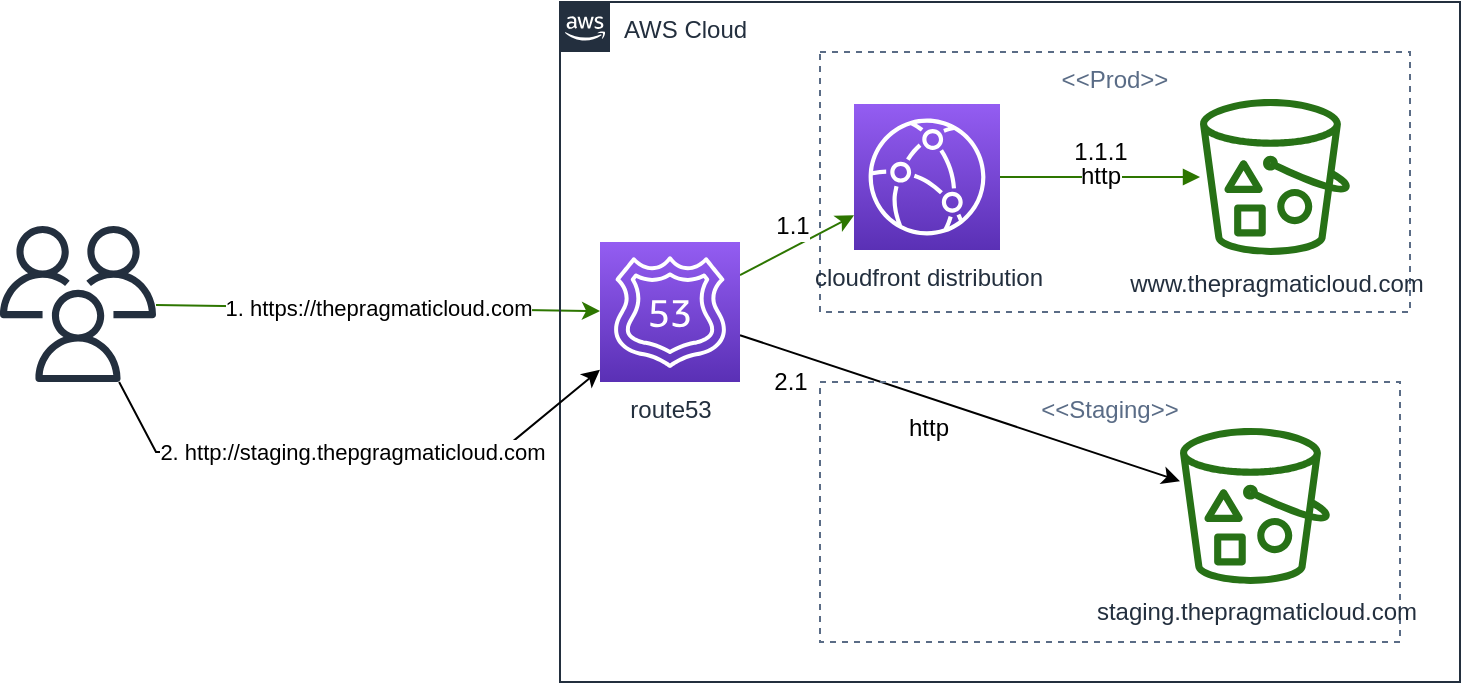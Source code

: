 <mxfile version="12.1.0" type="device" pages="1"><diagram id="dWSxcCD2QWJw8hiBgSBO" name="Page-1"><mxGraphModel dx="1412" dy="708" grid="1" gridSize="10" guides="1" tooltips="1" connect="1" arrows="1" fold="1" page="1" pageScale="1" pageWidth="850" pageHeight="1100" math="0" shadow="0"><root><mxCell id="0"/><mxCell id="1" parent="0"/><mxCell id="QOyWZN28w0eLThbAqo36-29" value="1. https://thepragmaticloud.com" style="edgeStyle=none;rounded=0;orthogonalLoop=1;jettySize=auto;html=1;fillColor=#60a917;strokeColor=#2D7600;" edge="1" parent="1" source="QOyWZN28w0eLThbAqo36-13" target="QOyWZN28w0eLThbAqo36-15"><mxGeometry relative="1" as="geometry"><mxPoint x="170" y="270" as="sourcePoint"/></mxGeometry></mxCell><mxCell id="QOyWZN28w0eLThbAqo36-9" value="AWS Cloud" style="points=[[0,0],[0.25,0],[0.5,0],[0.75,0],[1,0],[1,0.25],[1,0.5],[1,0.75],[1,1],[0.75,1],[0.5,1],[0.25,1],[0,1],[0,0.75],[0,0.5],[0,0.25]];outlineConnect=0;gradientColor=none;html=1;whiteSpace=wrap;fontSize=12;fontStyle=0;shape=mxgraph.aws4.group;grIcon=mxgraph.aws4.group_aws_cloud_alt;strokeColor=#232F3E;fillColor=none;verticalAlign=top;align=left;spacingLeft=30;fontColor=#232F3E;dashed=0;" vertex="1" parent="1"><mxGeometry x="310" y="115" width="450" height="340" as="geometry"/></mxCell><mxCell id="QOyWZN28w0eLThbAqo36-39" value="2. http://staging.thepgragmaticloud.com" style="edgeStyle=none;rounded=0;orthogonalLoop=1;jettySize=auto;html=1;" edge="1" parent="1" source="QOyWZN28w0eLThbAqo36-13" target="QOyWZN28w0eLThbAqo36-15"><mxGeometry relative="1" as="geometry"><mxPoint x="230" y="410" as="targetPoint"/><Array as="points"><mxPoint x="108" y="340"/><mxPoint x="280" y="340"/></Array></mxGeometry></mxCell><mxCell id="QOyWZN28w0eLThbAqo36-13" value="" style="outlineConnect=0;fontColor=#232F3E;gradientColor=none;fillColor=#232F3E;strokeColor=none;dashed=0;verticalLabelPosition=bottom;verticalAlign=top;align=center;html=1;fontSize=12;fontStyle=0;aspect=fixed;pointerEvents=1;shape=mxgraph.aws4.users;" vertex="1" parent="1"><mxGeometry x="30" y="227" width="78" height="78" as="geometry"/></mxCell><mxCell id="QOyWZN28w0eLThbAqo36-28" style="edgeStyle=none;rounded=0;orthogonalLoop=1;jettySize=auto;html=1;fillColor=#60a917;strokeColor=#2D7600;" edge="1" parent="1" source="QOyWZN28w0eLThbAqo36-15" target="QOyWZN28w0eLThbAqo36-18"><mxGeometry relative="1" as="geometry"/></mxCell><mxCell id="QOyWZN28w0eLThbAqo36-37" value="1.1" style="text;html=1;resizable=0;points=[];align=center;verticalAlign=middle;labelBackgroundColor=#ffffff;" vertex="1" connectable="0" parent="QOyWZN28w0eLThbAqo36-28"><mxGeometry x="-0.213" y="1" relative="1" as="geometry"><mxPoint x="3.5" y="-12" as="offset"/></mxGeometry></mxCell><mxCell id="QOyWZN28w0eLThbAqo36-32" style="edgeStyle=none;rounded=0;orthogonalLoop=1;jettySize=auto;html=1;" edge="1" parent="1" source="QOyWZN28w0eLThbAqo36-15" target="QOyWZN28w0eLThbAqo36-31"><mxGeometry relative="1" as="geometry"/></mxCell><mxCell id="QOyWZN28w0eLThbAqo36-40" value="2.1" style="text;html=1;resizable=0;points=[];align=center;verticalAlign=middle;labelBackgroundColor=#ffffff;" vertex="1" connectable="0" parent="QOyWZN28w0eLThbAqo36-32"><mxGeometry x="-0.748" y="1" relative="1" as="geometry"><mxPoint x="-3" y="15" as="offset"/></mxGeometry></mxCell><mxCell id="QOyWZN28w0eLThbAqo36-41" value="http" style="text;html=1;resizable=0;points=[];align=center;verticalAlign=middle;labelBackgroundColor=#ffffff;" vertex="1" connectable="0" parent="QOyWZN28w0eLThbAqo36-32"><mxGeometry x="-0.598" y="2" relative="1" as="geometry"><mxPoint x="48.5" y="33.5" as="offset"/></mxGeometry></mxCell><mxCell id="QOyWZN28w0eLThbAqo36-15" value="route53" style="outlineConnect=0;fontColor=#232F3E;gradientColor=#945DF2;gradientDirection=north;fillColor=#5A30B5;strokeColor=#ffffff;dashed=0;verticalLabelPosition=bottom;verticalAlign=top;align=center;html=1;fontSize=12;fontStyle=0;aspect=fixed;shape=mxgraph.aws4.resourceIcon;resIcon=mxgraph.aws4.route_53;" vertex="1" parent="1"><mxGeometry x="330" y="235" width="70" height="70" as="geometry"/></mxCell><mxCell id="QOyWZN28w0eLThbAqo36-16" value="&lt;&lt;Prod&gt;&gt;" style="fillColor=none;strokeColor=#5A6C86;dashed=1;verticalAlign=top;fontStyle=0;fontColor=#5A6C86;" vertex="1" parent="1"><mxGeometry x="440" y="140" width="295" height="130" as="geometry"/></mxCell><mxCell id="QOyWZN28w0eLThbAqo36-18" value="cloudfront distribution" style="outlineConnect=0;fontColor=#232F3E;gradientColor=#945DF2;gradientDirection=north;fillColor=#5A30B5;strokeColor=#ffffff;dashed=0;verticalLabelPosition=bottom;verticalAlign=top;align=center;html=1;fontSize=12;fontStyle=0;aspect=fixed;shape=mxgraph.aws4.resourceIcon;resIcon=mxgraph.aws4.cloudfront;" vertex="1" parent="1"><mxGeometry x="457" y="166" width="73" height="73" as="geometry"/></mxCell><mxCell id="QOyWZN28w0eLThbAqo36-19" value="&lt;&lt;Staging&gt;&gt;" style="fillColor=none;strokeColor=#5A6C86;dashed=1;verticalAlign=top;fontStyle=0;fontColor=#5A6C86;" vertex="1" parent="1"><mxGeometry x="440" y="305" width="290" height="130" as="geometry"/></mxCell><mxCell id="QOyWZN28w0eLThbAqo36-21" value="www.thepragmaticloud.com" style="outlineConnect=0;fontColor=#232F3E;gradientColor=none;fillColor=#277116;strokeColor=none;dashed=0;verticalLabelPosition=bottom;verticalAlign=top;align=center;html=1;fontSize=12;fontStyle=0;aspect=fixed;pointerEvents=1;shape=mxgraph.aws4.bucket_with_objects;" vertex="1" parent="1"><mxGeometry x="630" y="163.5" width="75" height="78" as="geometry"/></mxCell><mxCell id="QOyWZN28w0eLThbAqo36-24" value="" style="edgeStyle=orthogonalEdgeStyle;html=1;endArrow=block;elbow=vertical;startArrow=none;endFill=1;strokeColor=#2D7600;rounded=0;fillColor=#60a917;" edge="1" parent="1" source="QOyWZN28w0eLThbAqo36-18" target="QOyWZN28w0eLThbAqo36-21"><mxGeometry width="100" relative="1" as="geometry"><mxPoint x="40" y="480" as="sourcePoint"/><mxPoint x="140" y="480" as="targetPoint"/></mxGeometry></mxCell><mxCell id="QOyWZN28w0eLThbAqo36-25" value="http" style="text;html=1;resizable=0;points=[];align=center;verticalAlign=middle;labelBackgroundColor=#ffffff;" vertex="1" connectable="0" parent="QOyWZN28w0eLThbAqo36-24"><mxGeometry x="0.14" relative="1" as="geometry"><mxPoint x="-7" y="-0.5" as="offset"/></mxGeometry></mxCell><mxCell id="QOyWZN28w0eLThbAqo36-38" value="1.1.1" style="text;html=1;resizable=0;points=[];align=center;verticalAlign=middle;labelBackgroundColor=#ffffff;" vertex="1" connectable="0" parent="QOyWZN28w0eLThbAqo36-24"><mxGeometry y="-10" relative="1" as="geometry"><mxPoint y="-23" as="offset"/></mxGeometry></mxCell><mxCell id="QOyWZN28w0eLThbAqo36-31" value="staging.thepragmaticloud.com" style="outlineConnect=0;fontColor=#232F3E;gradientColor=none;fillColor=#277116;strokeColor=none;dashed=0;verticalLabelPosition=bottom;verticalAlign=top;align=center;html=1;fontSize=12;fontStyle=0;aspect=fixed;pointerEvents=1;shape=mxgraph.aws4.bucket_with_objects;" vertex="1" parent="1"><mxGeometry x="620" y="328" width="75" height="78" as="geometry"/></mxCell></root></mxGraphModel></diagram></mxfile>